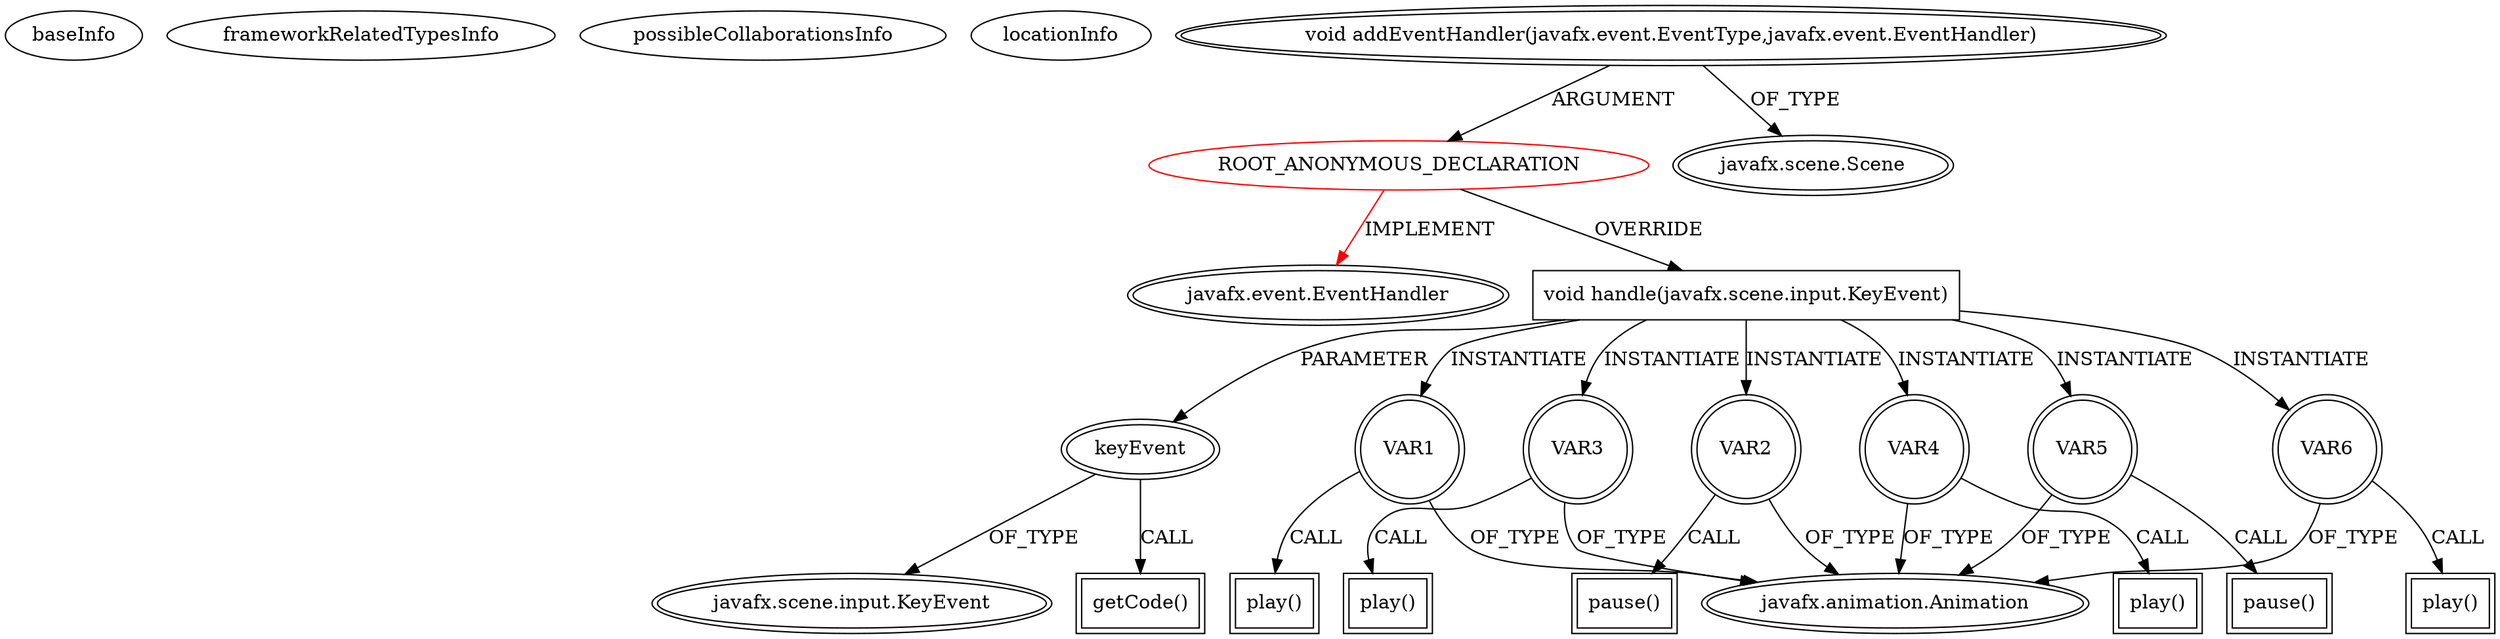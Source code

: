 digraph {
baseInfo[graphId=4666,category="extension_graph",isAnonymous=true,possibleRelation=false]
frameworkRelatedTypesInfo[0="javafx.event.EventHandler"]
possibleCollaborationsInfo[]
locationInfo[projectName="vholmer-VeryAccess",filePath="/vholmer-VeryAccess/VeryAccess-master/src/MainPackage/Input.java",contextSignature="void processInput()",graphId="4666"]
0[label="ROOT_ANONYMOUS_DECLARATION",vertexType="ROOT_ANONYMOUS_DECLARATION",isFrameworkType=false,color=red]
1[label="javafx.event.EventHandler",vertexType="FRAMEWORK_INTERFACE_TYPE",isFrameworkType=true,peripheries=2]
2[label="void addEventHandler(javafx.event.EventType,javafx.event.EventHandler)",vertexType="OUTSIDE_CALL",isFrameworkType=true,peripheries=2]
3[label="javafx.scene.Scene",vertexType="FRAMEWORK_CLASS_TYPE",isFrameworkType=true,peripheries=2]
4[label="void handle(javafx.scene.input.KeyEvent)",vertexType="OVERRIDING_METHOD_DECLARATION",isFrameworkType=false,shape=box]
5[label="keyEvent",vertexType="PARAMETER_DECLARATION",isFrameworkType=true,peripheries=2]
6[label="javafx.scene.input.KeyEvent",vertexType="FRAMEWORK_CLASS_TYPE",isFrameworkType=true,peripheries=2]
8[label="getCode()",vertexType="INSIDE_CALL",isFrameworkType=true,peripheries=2,shape=box]
9[label="VAR1",vertexType="VARIABLE_EXPRESION",isFrameworkType=true,peripheries=2,shape=circle]
11[label="javafx.animation.Animation",vertexType="FRAMEWORK_CLASS_TYPE",isFrameworkType=true,peripheries=2]
10[label="play()",vertexType="INSIDE_CALL",isFrameworkType=true,peripheries=2,shape=box]
12[label="VAR2",vertexType="VARIABLE_EXPRESION",isFrameworkType=true,peripheries=2,shape=circle]
13[label="pause()",vertexType="INSIDE_CALL",isFrameworkType=true,peripheries=2,shape=box]
15[label="VAR3",vertexType="VARIABLE_EXPRESION",isFrameworkType=true,peripheries=2,shape=circle]
16[label="play()",vertexType="INSIDE_CALL",isFrameworkType=true,peripheries=2,shape=box]
18[label="VAR4",vertexType="VARIABLE_EXPRESION",isFrameworkType=true,peripheries=2,shape=circle]
19[label="play()",vertexType="INSIDE_CALL",isFrameworkType=true,peripheries=2,shape=box]
21[label="VAR5",vertexType="VARIABLE_EXPRESION",isFrameworkType=true,peripheries=2,shape=circle]
22[label="pause()",vertexType="INSIDE_CALL",isFrameworkType=true,peripheries=2,shape=box]
24[label="VAR6",vertexType="VARIABLE_EXPRESION",isFrameworkType=true,peripheries=2,shape=circle]
25[label="play()",vertexType="INSIDE_CALL",isFrameworkType=true,peripheries=2,shape=box]
0->1[label="IMPLEMENT",color=red]
2->0[label="ARGUMENT"]
2->3[label="OF_TYPE"]
0->4[label="OVERRIDE"]
5->6[label="OF_TYPE"]
4->5[label="PARAMETER"]
5->8[label="CALL"]
4->9[label="INSTANTIATE"]
9->11[label="OF_TYPE"]
9->10[label="CALL"]
4->12[label="INSTANTIATE"]
12->11[label="OF_TYPE"]
12->13[label="CALL"]
4->15[label="INSTANTIATE"]
15->11[label="OF_TYPE"]
15->16[label="CALL"]
4->18[label="INSTANTIATE"]
18->11[label="OF_TYPE"]
18->19[label="CALL"]
4->21[label="INSTANTIATE"]
21->11[label="OF_TYPE"]
21->22[label="CALL"]
4->24[label="INSTANTIATE"]
24->11[label="OF_TYPE"]
24->25[label="CALL"]
}
